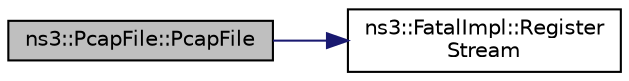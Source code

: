 digraph "ns3::PcapFile::PcapFile"
{
  edge [fontname="Helvetica",fontsize="10",labelfontname="Helvetica",labelfontsize="10"];
  node [fontname="Helvetica",fontsize="10",shape=record];
  rankdir="LR";
  Node1 [label="ns3::PcapFile::PcapFile",height=0.2,width=0.4,color="black", fillcolor="grey75", style="filled", fontcolor="black"];
  Node1 -> Node2 [color="midnightblue",fontsize="10",style="solid"];
  Node2 [label="ns3::FatalImpl::Register\lStream",height=0.2,width=0.4,color="black", fillcolor="white", style="filled",URL="$d4/d6d/group__fatalimpl.html#gad552ca3d6d85b95147b8c6a2eb4d4579",tooltip="Register a stream to be flushed on abnormal exit. "];
}
